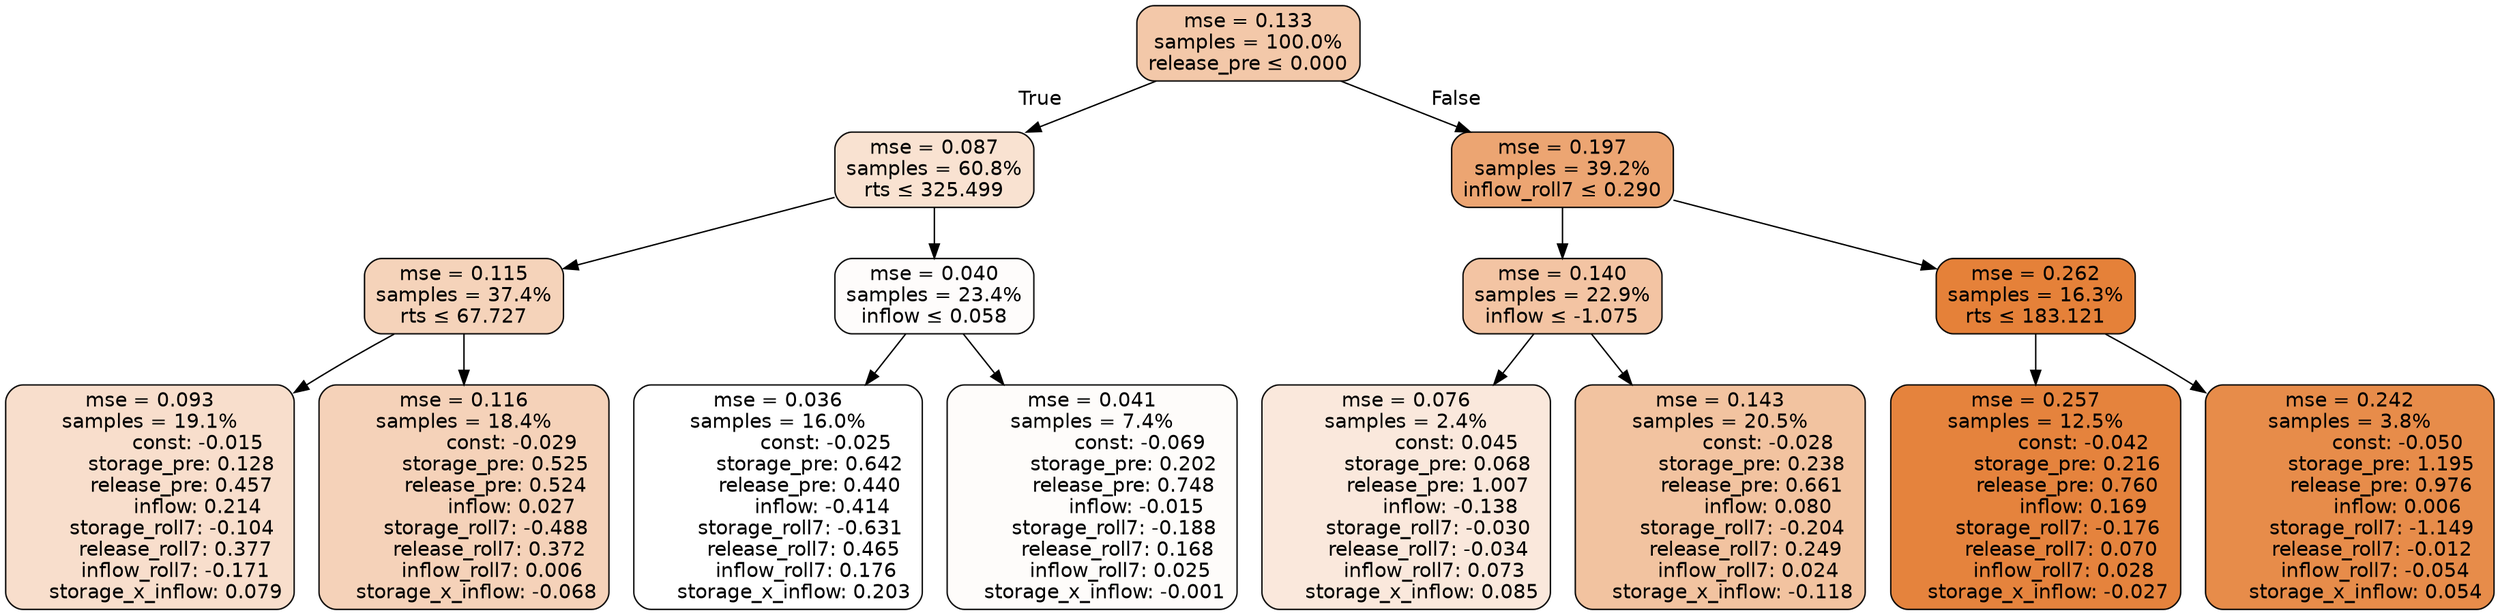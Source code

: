 digraph tree {
bgcolor="transparent"
node [shape=rectangle, style="filled, rounded", color="black", fontname=helvetica] ;
edge [fontname=helvetica] ;
	"0" [label="mse = 0.133
samples = 100.0%
release_pre &le; 0.000", fillcolor="#f3c8a9"]
	"1" [label="mse = 0.087
samples = 60.8%
rts &le; 325.499", fillcolor="#f9e2d1"]
	"2" [label="mse = 0.115
samples = 37.4%
rts &le; 67.727", fillcolor="#f5d3ba"]
	"3" [label="mse = 0.093
samples = 19.1%
               const: -0.015
          storage_pre: 0.128
          release_pre: 0.457
               inflow: 0.214
       storage_roll7: -0.104
        release_roll7: 0.377
        inflow_roll7: -0.171
     storage_x_inflow: 0.079", fillcolor="#f8decc"]
	"4" [label="mse = 0.116
samples = 18.4%
               const: -0.029
          storage_pre: 0.525
          release_pre: 0.524
               inflow: 0.027
       storage_roll7: -0.488
        release_roll7: 0.372
         inflow_roll7: 0.006
    storage_x_inflow: -0.068", fillcolor="#f5d2b9"]
	"5" [label="mse = 0.040
samples = 23.4%
inflow &le; 0.058", fillcolor="#fefcfb"]
	"6" [label="mse = 0.036
samples = 16.0%
               const: -0.025
          storage_pre: 0.642
          release_pre: 0.440
              inflow: -0.414
       storage_roll7: -0.631
        release_roll7: 0.465
         inflow_roll7: 0.176
     storage_x_inflow: 0.203", fillcolor="#ffffff"]
	"7" [label="mse = 0.041
samples = 7.4%
               const: -0.069
          storage_pre: 0.202
          release_pre: 0.748
              inflow: -0.015
       storage_roll7: -0.188
        release_roll7: 0.168
         inflow_roll7: 0.025
    storage_x_inflow: -0.001", fillcolor="#fefcfa"]
	"8" [label="mse = 0.197
samples = 39.2%
inflow_roll7 &le; 0.290", fillcolor="#eca572"]
	"9" [label="mse = 0.140
samples = 22.9%
inflow &le; -1.075", fillcolor="#f3c4a3"]
	"10" [label="mse = 0.076
samples = 2.4%
                const: 0.045
          storage_pre: 0.068
          release_pre: 1.007
              inflow: -0.138
       storage_roll7: -0.030
       release_roll7: -0.034
         inflow_roll7: 0.073
     storage_x_inflow: 0.085", fillcolor="#fae8dc"]
	"11" [label="mse = 0.143
samples = 20.5%
               const: -0.028
          storage_pre: 0.238
          release_pre: 0.661
               inflow: 0.080
       storage_roll7: -0.204
        release_roll7: 0.249
         inflow_roll7: 0.024
    storage_x_inflow: -0.118", fillcolor="#f2c3a0"]
	"12" [label="mse = 0.262
samples = 16.3%
rts &le; 183.121", fillcolor="#e58139"]
	"13" [label="mse = 0.257
samples = 12.5%
               const: -0.042
          storage_pre: 0.216
          release_pre: 0.760
               inflow: 0.169
       storage_roll7: -0.176
        release_roll7: 0.070
         inflow_roll7: 0.028
    storage_x_inflow: -0.027", fillcolor="#e5833d"]
	"14" [label="mse = 0.242
samples = 3.8%
               const: -0.050
          storage_pre: 1.195
          release_pre: 0.976
               inflow: 0.006
       storage_roll7: -1.149
       release_roll7: -0.012
        inflow_roll7: -0.054
     storage_x_inflow: 0.054", fillcolor="#e78c4a"]

	"0" -> "1" [labeldistance=2.5, labelangle=45, headlabel="True"]
	"1" -> "2"
	"2" -> "3"
	"2" -> "4"
	"1" -> "5"
	"5" -> "6"
	"5" -> "7"
	"0" -> "8" [labeldistance=2.5, labelangle=-45, headlabel="False"]
	"8" -> "9"
	"9" -> "10"
	"9" -> "11"
	"8" -> "12"
	"12" -> "13"
	"12" -> "14"
}
